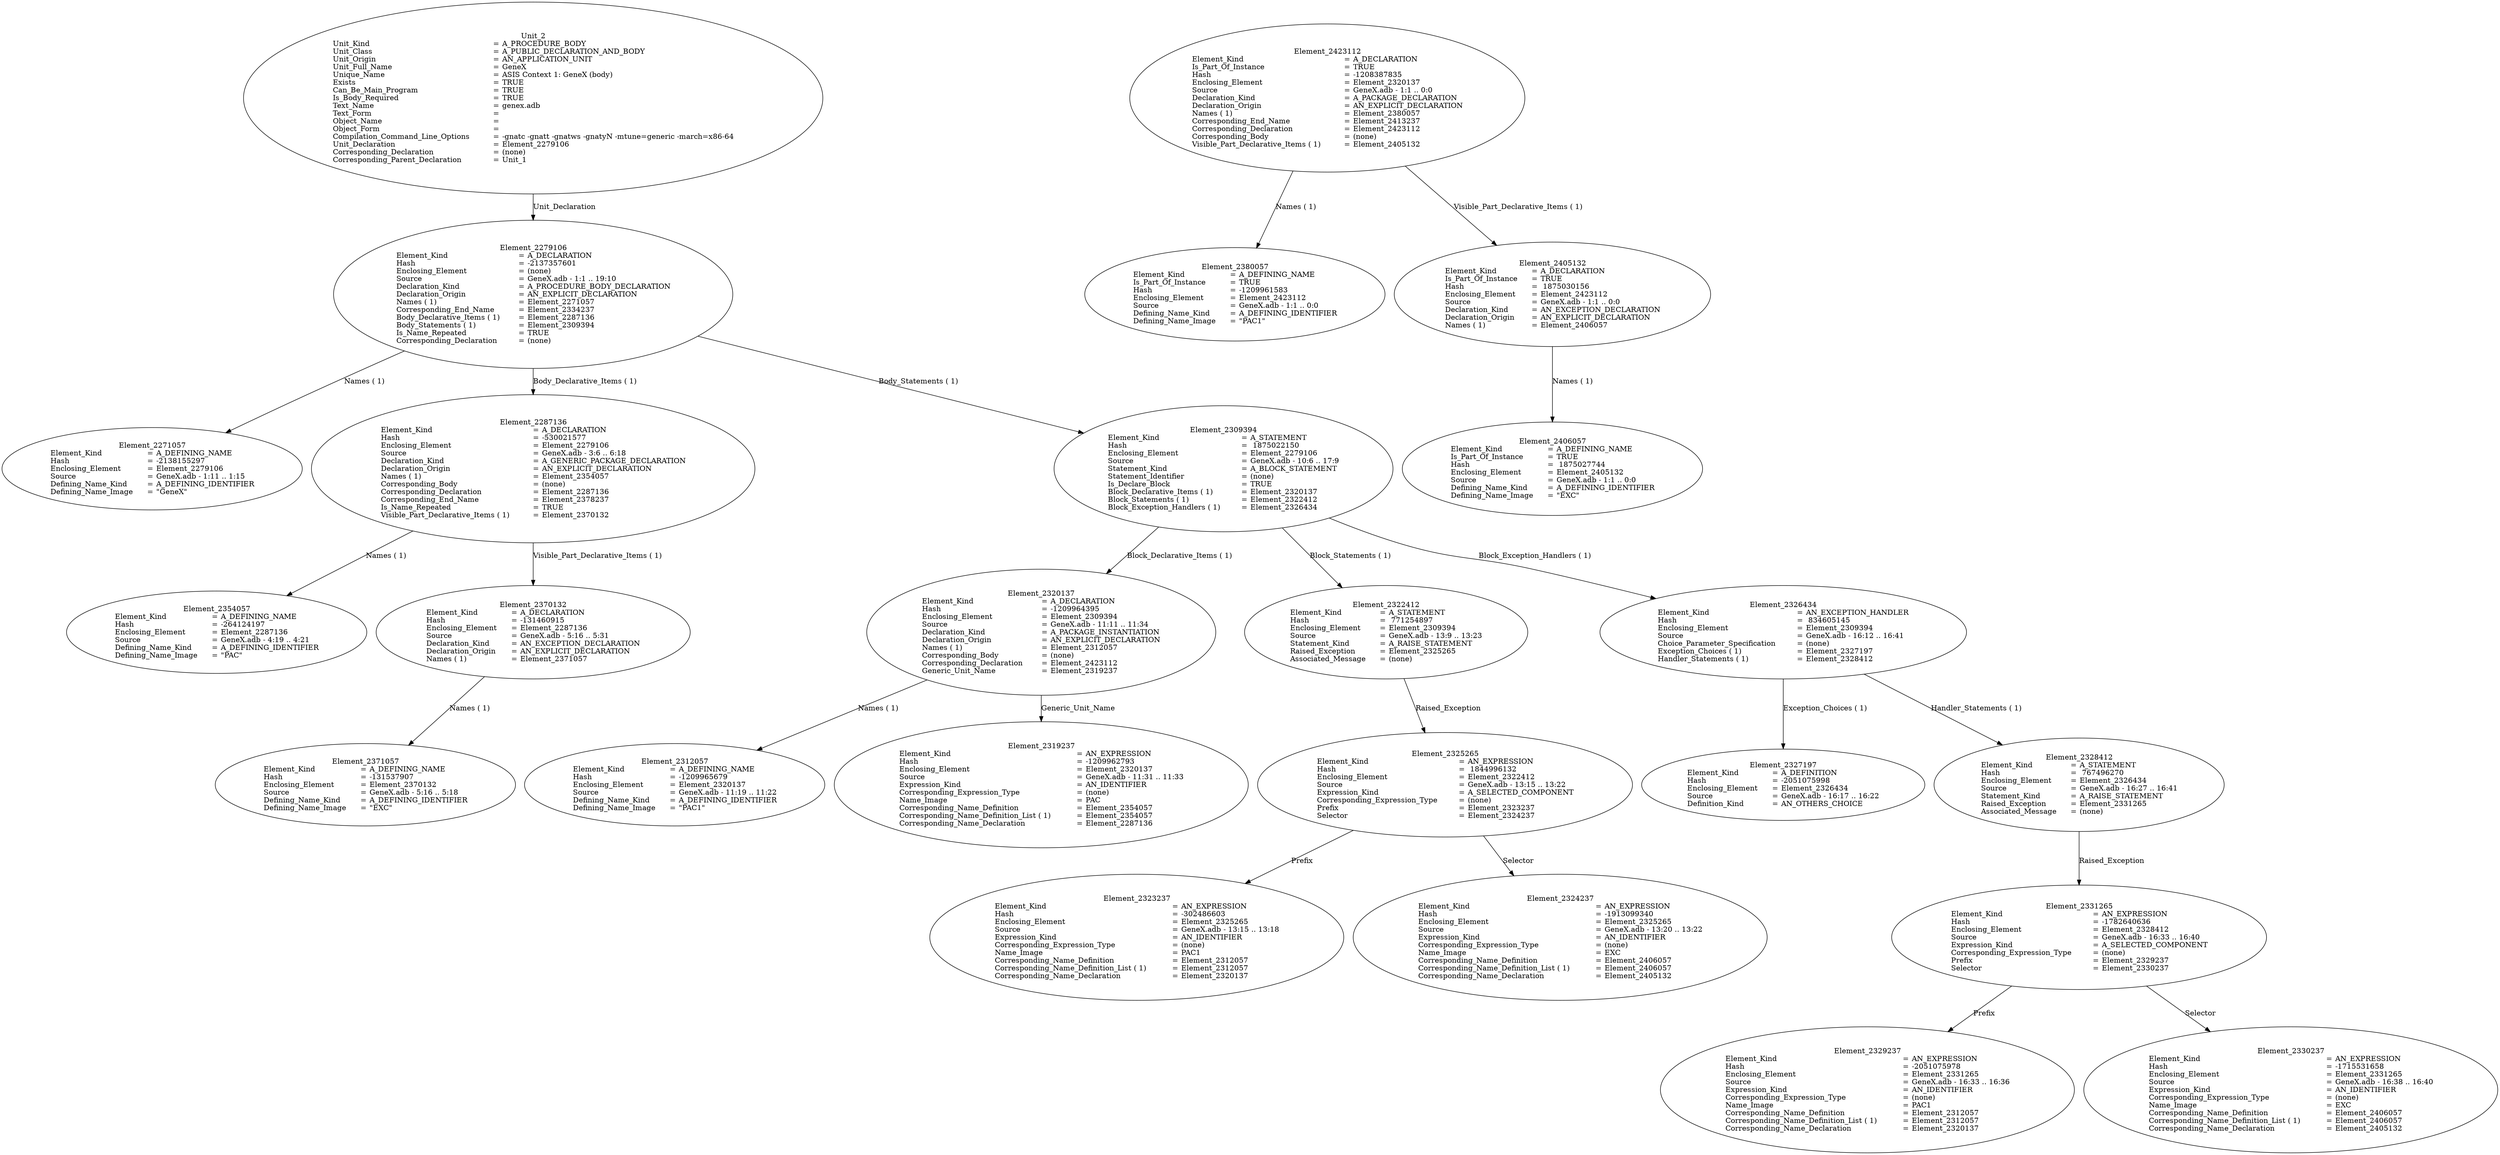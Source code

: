 digraph "genex.adt" {
  Unit_2 -> Element_2279106
      [ label=Unit_Declaration ];
  Unit_2
      [ label=<<TABLE BORDER="0" CELLBORDER="0" CELLSPACING="0" CELLPADDING="0"> 
          <TR><TD COLSPAN="3">Unit_2</TD></TR>
          <TR><TD ALIGN="LEFT">Unit_Kind   </TD><TD> = </TD><TD ALIGN="LEFT">A_PROCEDURE_BODY</TD></TR>
          <TR><TD ALIGN="LEFT">Unit_Class   </TD><TD> = </TD><TD ALIGN="LEFT">A_PUBLIC_DECLARATION_AND_BODY</TD></TR>
          <TR><TD ALIGN="LEFT">Unit_Origin   </TD><TD> = </TD><TD ALIGN="LEFT">AN_APPLICATION_UNIT</TD></TR>
          <TR><TD ALIGN="LEFT">Unit_Full_Name    </TD><TD> = </TD><TD ALIGN="LEFT">GeneX</TD></TR>
          <TR><TD ALIGN="LEFT">Unique_Name   </TD><TD> = </TD><TD ALIGN="LEFT">ASIS Context 1: GeneX (body)</TD></TR>
          <TR><TD ALIGN="LEFT">Exists  </TD><TD> = </TD><TD ALIGN="LEFT">TRUE</TD></TR>
          <TR><TD ALIGN="LEFT">Can_Be_Main_Program     </TD><TD> = </TD><TD ALIGN="LEFT">TRUE</TD></TR>
          <TR><TD ALIGN="LEFT">Is_Body_Required     </TD><TD> = </TD><TD ALIGN="LEFT">TRUE</TD></TR>
          <TR><TD ALIGN="LEFT">Text_Name   </TD><TD> = </TD><TD ALIGN="LEFT">genex.adb</TD></TR>
          <TR><TD ALIGN="LEFT">Text_Form   </TD><TD> = </TD><TD ALIGN="LEFT"></TD></TR>
          <TR><TD ALIGN="LEFT">Object_Name   </TD><TD> = </TD><TD ALIGN="LEFT"></TD></TR>
          <TR><TD ALIGN="LEFT">Object_Form   </TD><TD> = </TD><TD ALIGN="LEFT"></TD></TR>
          <TR><TD ALIGN="LEFT">Compilation_Command_Line_Options         </TD><TD> = </TD><TD ALIGN="LEFT">-gnatc -gnatt -gnatws -gnatyN -mtune=generic -march=x86-64</TD></TR>
          <TR><TD ALIGN="LEFT">Unit_Declaration     </TD><TD> = </TD><TD ALIGN="LEFT">Element_2279106</TD></TR>
          <TR><TD ALIGN="LEFT">Corresponding_Declaration       </TD><TD> = </TD><TD ALIGN="LEFT">(none)</TD></TR>
          <TR><TD ALIGN="LEFT">Corresponding_Parent_Declaration         </TD><TD> = </TD><TD ALIGN="LEFT">Unit_1</TD></TR>
          </TABLE>> ];
  Element_2279106 -> Element_2271057
      [ label="Names ( 1)" ];
  Element_2279106 -> Element_2287136
      [ label="Body_Declarative_Items ( 1)" ];
  Element_2279106 -> Element_2309394
      [ label="Body_Statements ( 1)" ];
  Element_2279106
      [ label=<<TABLE BORDER="0" CELLBORDER="0" CELLSPACING="0" CELLPADDING="0"> 
          <TR><TD COLSPAN="3">Element_2279106</TD></TR>
          <TR><TD ALIGN="LEFT">Element_Kind    </TD><TD> = </TD><TD ALIGN="LEFT">A_DECLARATION</TD></TR>
          <TR><TD ALIGN="LEFT">Hash  </TD><TD> = </TD><TD ALIGN="LEFT">-2137357601</TD></TR>
          <TR><TD ALIGN="LEFT">Enclosing_Element     </TD><TD> = </TD><TD ALIGN="LEFT">(none)</TD></TR>
          <TR><TD ALIGN="LEFT">Source  </TD><TD> = </TD><TD ALIGN="LEFT">GeneX.adb - 1:1 .. 19:10</TD></TR>
          <TR><TD ALIGN="LEFT">Declaration_Kind     </TD><TD> = </TD><TD ALIGN="LEFT">A_PROCEDURE_BODY_DECLARATION</TD></TR>
          <TR><TD ALIGN="LEFT">Declaration_Origin     </TD><TD> = </TD><TD ALIGN="LEFT">AN_EXPLICIT_DECLARATION</TD></TR>
          <TR><TD ALIGN="LEFT">Names ( 1)   </TD><TD> = </TD><TD ALIGN="LEFT">Element_2271057</TD></TR>
          <TR><TD ALIGN="LEFT">Corresponding_End_Name      </TD><TD> = </TD><TD ALIGN="LEFT">Element_2334237</TD></TR>
          <TR><TD ALIGN="LEFT">Body_Declarative_Items ( 1)       </TD><TD> = </TD><TD ALIGN="LEFT">Element_2287136</TD></TR>
          <TR><TD ALIGN="LEFT">Body_Statements ( 1)      </TD><TD> = </TD><TD ALIGN="LEFT">Element_2309394</TD></TR>
          <TR><TD ALIGN="LEFT">Is_Name_Repeated     </TD><TD> = </TD><TD ALIGN="LEFT">TRUE</TD></TR>
          <TR><TD ALIGN="LEFT">Corresponding_Declaration       </TD><TD> = </TD><TD ALIGN="LEFT">(none)</TD></TR>
          </TABLE>> ];
  Element_2271057
      [ label=<<TABLE BORDER="0" CELLBORDER="0" CELLSPACING="0" CELLPADDING="0"> 
          <TR><TD COLSPAN="3">Element_2271057</TD></TR>
          <TR><TD ALIGN="LEFT">Element_Kind    </TD><TD> = </TD><TD ALIGN="LEFT">A_DEFINING_NAME</TD></TR>
          <TR><TD ALIGN="LEFT">Hash  </TD><TD> = </TD><TD ALIGN="LEFT">-2138155297</TD></TR>
          <TR><TD ALIGN="LEFT">Enclosing_Element     </TD><TD> = </TD><TD ALIGN="LEFT">Element_2279106</TD></TR>
          <TR><TD ALIGN="LEFT">Source  </TD><TD> = </TD><TD ALIGN="LEFT">GeneX.adb - 1:11 .. 1:15</TD></TR>
          <TR><TD ALIGN="LEFT">Defining_Name_Kind     </TD><TD> = </TD><TD ALIGN="LEFT">A_DEFINING_IDENTIFIER</TD></TR>
          <TR><TD ALIGN="LEFT">Defining_Name_Image     </TD><TD> = </TD><TD ALIGN="LEFT">"GeneX"</TD></TR>
          </TABLE>> ];
  Element_2287136 -> Element_2354057
      [ label="Names ( 1)" ];
  Element_2287136 -> Element_2370132
      [ label="Visible_Part_Declarative_Items ( 1)" ];
  Element_2287136
      [ label=<<TABLE BORDER="0" CELLBORDER="0" CELLSPACING="0" CELLPADDING="0"> 
          <TR><TD COLSPAN="3">Element_2287136</TD></TR>
          <TR><TD ALIGN="LEFT">Element_Kind    </TD><TD> = </TD><TD ALIGN="LEFT">A_DECLARATION</TD></TR>
          <TR><TD ALIGN="LEFT">Hash  </TD><TD> = </TD><TD ALIGN="LEFT">-530021577</TD></TR>
          <TR><TD ALIGN="LEFT">Enclosing_Element     </TD><TD> = </TD><TD ALIGN="LEFT">Element_2279106</TD></TR>
          <TR><TD ALIGN="LEFT">Source  </TD><TD> = </TD><TD ALIGN="LEFT">GeneX.adb - 3:6 .. 6:18</TD></TR>
          <TR><TD ALIGN="LEFT">Declaration_Kind     </TD><TD> = </TD><TD ALIGN="LEFT">A_GENERIC_PACKAGE_DECLARATION</TD></TR>
          <TR><TD ALIGN="LEFT">Declaration_Origin     </TD><TD> = </TD><TD ALIGN="LEFT">AN_EXPLICIT_DECLARATION</TD></TR>
          <TR><TD ALIGN="LEFT">Names ( 1)   </TD><TD> = </TD><TD ALIGN="LEFT">Element_2354057</TD></TR>
          <TR><TD ALIGN="LEFT">Corresponding_Body     </TD><TD> = </TD><TD ALIGN="LEFT">(none)</TD></TR>
          <TR><TD ALIGN="LEFT">Corresponding_Declaration       </TD><TD> = </TD><TD ALIGN="LEFT">Element_2287136</TD></TR>
          <TR><TD ALIGN="LEFT">Corresponding_End_Name      </TD><TD> = </TD><TD ALIGN="LEFT">Element_2378237</TD></TR>
          <TR><TD ALIGN="LEFT">Is_Name_Repeated     </TD><TD> = </TD><TD ALIGN="LEFT">TRUE</TD></TR>
          <TR><TD ALIGN="LEFT">Visible_Part_Declarative_Items ( 1)         </TD><TD> = </TD><TD ALIGN="LEFT">Element_2370132</TD></TR>
          </TABLE>> ];
  Element_2354057
      [ label=<<TABLE BORDER="0" CELLBORDER="0" CELLSPACING="0" CELLPADDING="0"> 
          <TR><TD COLSPAN="3">Element_2354057</TD></TR>
          <TR><TD ALIGN="LEFT">Element_Kind    </TD><TD> = </TD><TD ALIGN="LEFT">A_DEFINING_NAME</TD></TR>
          <TR><TD ALIGN="LEFT">Hash  </TD><TD> = </TD><TD ALIGN="LEFT">-264124197</TD></TR>
          <TR><TD ALIGN="LEFT">Enclosing_Element     </TD><TD> = </TD><TD ALIGN="LEFT">Element_2287136</TD></TR>
          <TR><TD ALIGN="LEFT">Source  </TD><TD> = </TD><TD ALIGN="LEFT">GeneX.adb - 4:19 .. 4:21</TD></TR>
          <TR><TD ALIGN="LEFT">Defining_Name_Kind     </TD><TD> = </TD><TD ALIGN="LEFT">A_DEFINING_IDENTIFIER</TD></TR>
          <TR><TD ALIGN="LEFT">Defining_Name_Image     </TD><TD> = </TD><TD ALIGN="LEFT">"PAC"</TD></TR>
          </TABLE>> ];
  Element_2370132 -> Element_2371057
      [ label="Names ( 1)" ];
  Element_2370132
      [ label=<<TABLE BORDER="0" CELLBORDER="0" CELLSPACING="0" CELLPADDING="0"> 
          <TR><TD COLSPAN="3">Element_2370132</TD></TR>
          <TR><TD ALIGN="LEFT">Element_Kind    </TD><TD> = </TD><TD ALIGN="LEFT">A_DECLARATION</TD></TR>
          <TR><TD ALIGN="LEFT">Hash  </TD><TD> = </TD><TD ALIGN="LEFT">-131460915</TD></TR>
          <TR><TD ALIGN="LEFT">Enclosing_Element     </TD><TD> = </TD><TD ALIGN="LEFT">Element_2287136</TD></TR>
          <TR><TD ALIGN="LEFT">Source  </TD><TD> = </TD><TD ALIGN="LEFT">GeneX.adb - 5:16 .. 5:31</TD></TR>
          <TR><TD ALIGN="LEFT">Declaration_Kind     </TD><TD> = </TD><TD ALIGN="LEFT">AN_EXCEPTION_DECLARATION</TD></TR>
          <TR><TD ALIGN="LEFT">Declaration_Origin     </TD><TD> = </TD><TD ALIGN="LEFT">AN_EXPLICIT_DECLARATION</TD></TR>
          <TR><TD ALIGN="LEFT">Names ( 1)   </TD><TD> = </TD><TD ALIGN="LEFT">Element_2371057</TD></TR>
          </TABLE>> ];
  Element_2371057
      [ label=<<TABLE BORDER="0" CELLBORDER="0" CELLSPACING="0" CELLPADDING="0"> 
          <TR><TD COLSPAN="3">Element_2371057</TD></TR>
          <TR><TD ALIGN="LEFT">Element_Kind    </TD><TD> = </TD><TD ALIGN="LEFT">A_DEFINING_NAME</TD></TR>
          <TR><TD ALIGN="LEFT">Hash  </TD><TD> = </TD><TD ALIGN="LEFT">-131537907</TD></TR>
          <TR><TD ALIGN="LEFT">Enclosing_Element     </TD><TD> = </TD><TD ALIGN="LEFT">Element_2370132</TD></TR>
          <TR><TD ALIGN="LEFT">Source  </TD><TD> = </TD><TD ALIGN="LEFT">GeneX.adb - 5:16 .. 5:18</TD></TR>
          <TR><TD ALIGN="LEFT">Defining_Name_Kind     </TD><TD> = </TD><TD ALIGN="LEFT">A_DEFINING_IDENTIFIER</TD></TR>
          <TR><TD ALIGN="LEFT">Defining_Name_Image     </TD><TD> = </TD><TD ALIGN="LEFT">"EXC"</TD></TR>
          </TABLE>> ];
  Element_2309394 -> Element_2320137
      [ label="Block_Declarative_Items ( 1)" ];
  Element_2309394 -> Element_2322412
      [ label="Block_Statements ( 1)" ];
  Element_2309394 -> Element_2326434
      [ label="Block_Exception_Handlers ( 1)" ];
  Element_2309394
      [ label=<<TABLE BORDER="0" CELLBORDER="0" CELLSPACING="0" CELLPADDING="0"> 
          <TR><TD COLSPAN="3">Element_2309394</TD></TR>
          <TR><TD ALIGN="LEFT">Element_Kind    </TD><TD> = </TD><TD ALIGN="LEFT">A_STATEMENT</TD></TR>
          <TR><TD ALIGN="LEFT">Hash  </TD><TD> = </TD><TD ALIGN="LEFT"> 1875022150</TD></TR>
          <TR><TD ALIGN="LEFT">Enclosing_Element     </TD><TD> = </TD><TD ALIGN="LEFT">Element_2279106</TD></TR>
          <TR><TD ALIGN="LEFT">Source  </TD><TD> = </TD><TD ALIGN="LEFT">GeneX.adb - 10:6 .. 17:9</TD></TR>
          <TR><TD ALIGN="LEFT">Statement_Kind    </TD><TD> = </TD><TD ALIGN="LEFT">A_BLOCK_STATEMENT</TD></TR>
          <TR><TD ALIGN="LEFT">Statement_Identifier      </TD><TD> = </TD><TD ALIGN="LEFT">(none)</TD></TR>
          <TR><TD ALIGN="LEFT">Is_Declare_Block     </TD><TD> = </TD><TD ALIGN="LEFT">TRUE</TD></TR>
          <TR><TD ALIGN="LEFT">Block_Declarative_Items ( 1)        </TD><TD> = </TD><TD ALIGN="LEFT">Element_2320137</TD></TR>
          <TR><TD ALIGN="LEFT">Block_Statements ( 1)      </TD><TD> = </TD><TD ALIGN="LEFT">Element_2322412</TD></TR>
          <TR><TD ALIGN="LEFT">Block_Exception_Handlers ( 1)        </TD><TD> = </TD><TD ALIGN="LEFT">Element_2326434</TD></TR>
          </TABLE>> ];
  Element_2320137 -> Element_2312057
      [ label="Names ( 1)" ];
  Element_2423112 -> Element_2380057
      [ label="Names ( 1)" ];
  Element_2423112 -> Element_2405132
      [ label="Visible_Part_Declarative_Items ( 1)" ];
  Element_2423112
      [ label=<<TABLE BORDER="0" CELLBORDER="0" CELLSPACING="0" CELLPADDING="0"> 
          <TR><TD COLSPAN="3">Element_2423112</TD></TR>
          <TR><TD ALIGN="LEFT">Element_Kind    </TD><TD> = </TD><TD ALIGN="LEFT">A_DECLARATION</TD></TR>
          <TR><TD ALIGN="LEFT">Is_Part_Of_Instance     </TD><TD> = </TD><TD ALIGN="LEFT">TRUE</TD></TR>
          <TR><TD ALIGN="LEFT">Hash  </TD><TD> = </TD><TD ALIGN="LEFT">-1208387835</TD></TR>
          <TR><TD ALIGN="LEFT">Enclosing_Element     </TD><TD> = </TD><TD ALIGN="LEFT">Element_2320137</TD></TR>
          <TR><TD ALIGN="LEFT">Source  </TD><TD> = </TD><TD ALIGN="LEFT">GeneX.adb - 1:1 .. 0:0</TD></TR>
          <TR><TD ALIGN="LEFT">Declaration_Kind     </TD><TD> = </TD><TD ALIGN="LEFT">A_PACKAGE_DECLARATION</TD></TR>
          <TR><TD ALIGN="LEFT">Declaration_Origin     </TD><TD> = </TD><TD ALIGN="LEFT">AN_EXPLICIT_DECLARATION</TD></TR>
          <TR><TD ALIGN="LEFT">Names ( 1)   </TD><TD> = </TD><TD ALIGN="LEFT">Element_2380057</TD></TR>
          <TR><TD ALIGN="LEFT">Corresponding_End_Name      </TD><TD> = </TD><TD ALIGN="LEFT">Element_2413237</TD></TR>
          <TR><TD ALIGN="LEFT">Corresponding_Declaration       </TD><TD> = </TD><TD ALIGN="LEFT">Element_2423112</TD></TR>
          <TR><TD ALIGN="LEFT">Corresponding_Body     </TD><TD> = </TD><TD ALIGN="LEFT">(none)</TD></TR>
          <TR><TD ALIGN="LEFT">Visible_Part_Declarative_Items ( 1)         </TD><TD> = </TD><TD ALIGN="LEFT">Element_2405132</TD></TR>
          </TABLE>> ];
  Element_2380057
      [ label=<<TABLE BORDER="0" CELLBORDER="0" CELLSPACING="0" CELLPADDING="0"> 
          <TR><TD COLSPAN="3">Element_2380057</TD></TR>
          <TR><TD ALIGN="LEFT">Element_Kind    </TD><TD> = </TD><TD ALIGN="LEFT">A_DEFINING_NAME</TD></TR>
          <TR><TD ALIGN="LEFT">Is_Part_Of_Instance     </TD><TD> = </TD><TD ALIGN="LEFT">TRUE</TD></TR>
          <TR><TD ALIGN="LEFT">Hash  </TD><TD> = </TD><TD ALIGN="LEFT">-1209961583</TD></TR>
          <TR><TD ALIGN="LEFT">Enclosing_Element     </TD><TD> = </TD><TD ALIGN="LEFT">Element_2423112</TD></TR>
          <TR><TD ALIGN="LEFT">Source  </TD><TD> = </TD><TD ALIGN="LEFT">GeneX.adb - 1:1 .. 0:0</TD></TR>
          <TR><TD ALIGN="LEFT">Defining_Name_Kind     </TD><TD> = </TD><TD ALIGN="LEFT">A_DEFINING_IDENTIFIER</TD></TR>
          <TR><TD ALIGN="LEFT">Defining_Name_Image     </TD><TD> = </TD><TD ALIGN="LEFT">"PAC1"</TD></TR>
          </TABLE>> ];
  Element_2405132 -> Element_2406057
      [ label="Names ( 1)" ];
  Element_2405132
      [ label=<<TABLE BORDER="0" CELLBORDER="0" CELLSPACING="0" CELLPADDING="0"> 
          <TR><TD COLSPAN="3">Element_2405132</TD></TR>
          <TR><TD ALIGN="LEFT">Element_Kind    </TD><TD> = </TD><TD ALIGN="LEFT">A_DECLARATION</TD></TR>
          <TR><TD ALIGN="LEFT">Is_Part_Of_Instance     </TD><TD> = </TD><TD ALIGN="LEFT">TRUE</TD></TR>
          <TR><TD ALIGN="LEFT">Hash  </TD><TD> = </TD><TD ALIGN="LEFT"> 1875030156</TD></TR>
          <TR><TD ALIGN="LEFT">Enclosing_Element     </TD><TD> = </TD><TD ALIGN="LEFT">Element_2423112</TD></TR>
          <TR><TD ALIGN="LEFT">Source  </TD><TD> = </TD><TD ALIGN="LEFT">GeneX.adb - 1:1 .. 0:0</TD></TR>
          <TR><TD ALIGN="LEFT">Declaration_Kind     </TD><TD> = </TD><TD ALIGN="LEFT">AN_EXCEPTION_DECLARATION</TD></TR>
          <TR><TD ALIGN="LEFT">Declaration_Origin     </TD><TD> = </TD><TD ALIGN="LEFT">AN_EXPLICIT_DECLARATION</TD></TR>
          <TR><TD ALIGN="LEFT">Names ( 1)   </TD><TD> = </TD><TD ALIGN="LEFT">Element_2406057</TD></TR>
          </TABLE>> ];
  Element_2406057
      [ label=<<TABLE BORDER="0" CELLBORDER="0" CELLSPACING="0" CELLPADDING="0"> 
          <TR><TD COLSPAN="3">Element_2406057</TD></TR>
          <TR><TD ALIGN="LEFT">Element_Kind    </TD><TD> = </TD><TD ALIGN="LEFT">A_DEFINING_NAME</TD></TR>
          <TR><TD ALIGN="LEFT">Is_Part_Of_Instance     </TD><TD> = </TD><TD ALIGN="LEFT">TRUE</TD></TR>
          <TR><TD ALIGN="LEFT">Hash  </TD><TD> = </TD><TD ALIGN="LEFT"> 1875027744</TD></TR>
          <TR><TD ALIGN="LEFT">Enclosing_Element     </TD><TD> = </TD><TD ALIGN="LEFT">Element_2405132</TD></TR>
          <TR><TD ALIGN="LEFT">Source  </TD><TD> = </TD><TD ALIGN="LEFT">GeneX.adb - 1:1 .. 0:0</TD></TR>
          <TR><TD ALIGN="LEFT">Defining_Name_Kind     </TD><TD> = </TD><TD ALIGN="LEFT">A_DEFINING_IDENTIFIER</TD></TR>
          <TR><TD ALIGN="LEFT">Defining_Name_Image     </TD><TD> = </TD><TD ALIGN="LEFT">"EXC"</TD></TR>
          </TABLE>> ];
  Element_2320137 -> Element_2319237
      [ label=Generic_Unit_Name ];
  Element_2320137
      [ label=<<TABLE BORDER="0" CELLBORDER="0" CELLSPACING="0" CELLPADDING="0"> 
          <TR><TD COLSPAN="3">Element_2320137</TD></TR>
          <TR><TD ALIGN="LEFT">Element_Kind    </TD><TD> = </TD><TD ALIGN="LEFT">A_DECLARATION</TD></TR>
          <TR><TD ALIGN="LEFT">Hash  </TD><TD> = </TD><TD ALIGN="LEFT">-1209964395</TD></TR>
          <TR><TD ALIGN="LEFT">Enclosing_Element     </TD><TD> = </TD><TD ALIGN="LEFT">Element_2309394</TD></TR>
          <TR><TD ALIGN="LEFT">Source  </TD><TD> = </TD><TD ALIGN="LEFT">GeneX.adb - 11:11 .. 11:34</TD></TR>
          <TR><TD ALIGN="LEFT">Declaration_Kind     </TD><TD> = </TD><TD ALIGN="LEFT">A_PACKAGE_INSTANTIATION</TD></TR>
          <TR><TD ALIGN="LEFT">Declaration_Origin     </TD><TD> = </TD><TD ALIGN="LEFT">AN_EXPLICIT_DECLARATION</TD></TR>
          <TR><TD ALIGN="LEFT">Names ( 1)   </TD><TD> = </TD><TD ALIGN="LEFT">Element_2312057</TD></TR>
          <TR><TD ALIGN="LEFT">Corresponding_Body     </TD><TD> = </TD><TD ALIGN="LEFT">(none)</TD></TR>
          <TR><TD ALIGN="LEFT">Corresponding_Declaration       </TD><TD> = </TD><TD ALIGN="LEFT">Element_2423112</TD></TR>
          <TR><TD ALIGN="LEFT">Generic_Unit_Name     </TD><TD> = </TD><TD ALIGN="LEFT">Element_2319237</TD></TR>
          </TABLE>> ];
  Element_2312057
      [ label=<<TABLE BORDER="0" CELLBORDER="0" CELLSPACING="0" CELLPADDING="0"> 
          <TR><TD COLSPAN="3">Element_2312057</TD></TR>
          <TR><TD ALIGN="LEFT">Element_Kind    </TD><TD> = </TD><TD ALIGN="LEFT">A_DEFINING_NAME</TD></TR>
          <TR><TD ALIGN="LEFT">Hash  </TD><TD> = </TD><TD ALIGN="LEFT">-1209965679</TD></TR>
          <TR><TD ALIGN="LEFT">Enclosing_Element     </TD><TD> = </TD><TD ALIGN="LEFT">Element_2320137</TD></TR>
          <TR><TD ALIGN="LEFT">Source  </TD><TD> = </TD><TD ALIGN="LEFT">GeneX.adb - 11:19 .. 11:22</TD></TR>
          <TR><TD ALIGN="LEFT">Defining_Name_Kind     </TD><TD> = </TD><TD ALIGN="LEFT">A_DEFINING_IDENTIFIER</TD></TR>
          <TR><TD ALIGN="LEFT">Defining_Name_Image     </TD><TD> = </TD><TD ALIGN="LEFT">"PAC1"</TD></TR>
          </TABLE>> ];
  Element_2319237
      [ label=<<TABLE BORDER="0" CELLBORDER="0" CELLSPACING="0" CELLPADDING="0"> 
          <TR><TD COLSPAN="3">Element_2319237</TD></TR>
          <TR><TD ALIGN="LEFT">Element_Kind    </TD><TD> = </TD><TD ALIGN="LEFT">AN_EXPRESSION</TD></TR>
          <TR><TD ALIGN="LEFT">Hash  </TD><TD> = </TD><TD ALIGN="LEFT">-1209962793</TD></TR>
          <TR><TD ALIGN="LEFT">Enclosing_Element     </TD><TD> = </TD><TD ALIGN="LEFT">Element_2320137</TD></TR>
          <TR><TD ALIGN="LEFT">Source  </TD><TD> = </TD><TD ALIGN="LEFT">GeneX.adb - 11:31 .. 11:33</TD></TR>
          <TR><TD ALIGN="LEFT">Expression_Kind    </TD><TD> = </TD><TD ALIGN="LEFT">AN_IDENTIFIER</TD></TR>
          <TR><TD ALIGN="LEFT">Corresponding_Expression_Type        </TD><TD> = </TD><TD ALIGN="LEFT">(none)</TD></TR>
          <TR><TD ALIGN="LEFT">Name_Image   </TD><TD> = </TD><TD ALIGN="LEFT">PAC</TD></TR>
          <TR><TD ALIGN="LEFT">Corresponding_Name_Definition        </TD><TD> = </TD><TD ALIGN="LEFT">Element_2354057</TD></TR>
          <TR><TD ALIGN="LEFT">Corresponding_Name_Definition_List ( 1)          </TD><TD> = </TD><TD ALIGN="LEFT">Element_2354057</TD></TR>
          <TR><TD ALIGN="LEFT">Corresponding_Name_Declaration        </TD><TD> = </TD><TD ALIGN="LEFT">Element_2287136</TD></TR>
          </TABLE>> ];
  Element_2322412 -> Element_2325265
      [ label=Raised_Exception ];
  Element_2322412
      [ label=<<TABLE BORDER="0" CELLBORDER="0" CELLSPACING="0" CELLPADDING="0"> 
          <TR><TD COLSPAN="3">Element_2322412</TD></TR>
          <TR><TD ALIGN="LEFT">Element_Kind    </TD><TD> = </TD><TD ALIGN="LEFT">A_STATEMENT</TD></TR>
          <TR><TD ALIGN="LEFT">Hash  </TD><TD> = </TD><TD ALIGN="LEFT"> 771254897</TD></TR>
          <TR><TD ALIGN="LEFT">Enclosing_Element     </TD><TD> = </TD><TD ALIGN="LEFT">Element_2309394</TD></TR>
          <TR><TD ALIGN="LEFT">Source  </TD><TD> = </TD><TD ALIGN="LEFT">GeneX.adb - 13:9 .. 13:23</TD></TR>
          <TR><TD ALIGN="LEFT">Statement_Kind    </TD><TD> = </TD><TD ALIGN="LEFT">A_RAISE_STATEMENT</TD></TR>
          <TR><TD ALIGN="LEFT">Raised_Exception     </TD><TD> = </TD><TD ALIGN="LEFT">Element_2325265</TD></TR>
          <TR><TD ALIGN="LEFT">Associated_Message     </TD><TD> = </TD><TD ALIGN="LEFT">(none)</TD></TR>
          </TABLE>> ];
  Element_2325265 -> Element_2323237
      [ label=Prefix ];
  Element_2325265 -> Element_2324237
      [ label=Selector ];
  Element_2325265
      [ label=<<TABLE BORDER="0" CELLBORDER="0" CELLSPACING="0" CELLPADDING="0"> 
          <TR><TD COLSPAN="3">Element_2325265</TD></TR>
          <TR><TD ALIGN="LEFT">Element_Kind    </TD><TD> = </TD><TD ALIGN="LEFT">AN_EXPRESSION</TD></TR>
          <TR><TD ALIGN="LEFT">Hash  </TD><TD> = </TD><TD ALIGN="LEFT"> 1844996132</TD></TR>
          <TR><TD ALIGN="LEFT">Enclosing_Element     </TD><TD> = </TD><TD ALIGN="LEFT">Element_2322412</TD></TR>
          <TR><TD ALIGN="LEFT">Source  </TD><TD> = </TD><TD ALIGN="LEFT">GeneX.adb - 13:15 .. 13:22</TD></TR>
          <TR><TD ALIGN="LEFT">Expression_Kind    </TD><TD> = </TD><TD ALIGN="LEFT">A_SELECTED_COMPONENT</TD></TR>
          <TR><TD ALIGN="LEFT">Corresponding_Expression_Type        </TD><TD> = </TD><TD ALIGN="LEFT">(none)</TD></TR>
          <TR><TD ALIGN="LEFT">Prefix  </TD><TD> = </TD><TD ALIGN="LEFT">Element_2323237</TD></TR>
          <TR><TD ALIGN="LEFT">Selector   </TD><TD> = </TD><TD ALIGN="LEFT">Element_2324237</TD></TR>
          </TABLE>> ];
  Element_2323237
      [ label=<<TABLE BORDER="0" CELLBORDER="0" CELLSPACING="0" CELLPADDING="0"> 
          <TR><TD COLSPAN="3">Element_2323237</TD></TR>
          <TR><TD ALIGN="LEFT">Element_Kind    </TD><TD> = </TD><TD ALIGN="LEFT">AN_EXPRESSION</TD></TR>
          <TR><TD ALIGN="LEFT">Hash  </TD><TD> = </TD><TD ALIGN="LEFT">-302486603</TD></TR>
          <TR><TD ALIGN="LEFT">Enclosing_Element     </TD><TD> = </TD><TD ALIGN="LEFT">Element_2325265</TD></TR>
          <TR><TD ALIGN="LEFT">Source  </TD><TD> = </TD><TD ALIGN="LEFT">GeneX.adb - 13:15 .. 13:18</TD></TR>
          <TR><TD ALIGN="LEFT">Expression_Kind    </TD><TD> = </TD><TD ALIGN="LEFT">AN_IDENTIFIER</TD></TR>
          <TR><TD ALIGN="LEFT">Corresponding_Expression_Type        </TD><TD> = </TD><TD ALIGN="LEFT">(none)</TD></TR>
          <TR><TD ALIGN="LEFT">Name_Image   </TD><TD> = </TD><TD ALIGN="LEFT">PAC1</TD></TR>
          <TR><TD ALIGN="LEFT">Corresponding_Name_Definition        </TD><TD> = </TD><TD ALIGN="LEFT">Element_2312057</TD></TR>
          <TR><TD ALIGN="LEFT">Corresponding_Name_Definition_List ( 1)          </TD><TD> = </TD><TD ALIGN="LEFT">Element_2312057</TD></TR>
          <TR><TD ALIGN="LEFT">Corresponding_Name_Declaration        </TD><TD> = </TD><TD ALIGN="LEFT">Element_2320137</TD></TR>
          </TABLE>> ];
  Element_2324237
      [ label=<<TABLE BORDER="0" CELLBORDER="0" CELLSPACING="0" CELLPADDING="0"> 
          <TR><TD COLSPAN="3">Element_2324237</TD></TR>
          <TR><TD ALIGN="LEFT">Element_Kind    </TD><TD> = </TD><TD ALIGN="LEFT">AN_EXPRESSION</TD></TR>
          <TR><TD ALIGN="LEFT">Hash  </TD><TD> = </TD><TD ALIGN="LEFT">-1913099340</TD></TR>
          <TR><TD ALIGN="LEFT">Enclosing_Element     </TD><TD> = </TD><TD ALIGN="LEFT">Element_2325265</TD></TR>
          <TR><TD ALIGN="LEFT">Source  </TD><TD> = </TD><TD ALIGN="LEFT">GeneX.adb - 13:20 .. 13:22</TD></TR>
          <TR><TD ALIGN="LEFT">Expression_Kind    </TD><TD> = </TD><TD ALIGN="LEFT">AN_IDENTIFIER</TD></TR>
          <TR><TD ALIGN="LEFT">Corresponding_Expression_Type        </TD><TD> = </TD><TD ALIGN="LEFT">(none)</TD></TR>
          <TR><TD ALIGN="LEFT">Name_Image   </TD><TD> = </TD><TD ALIGN="LEFT">EXC</TD></TR>
          <TR><TD ALIGN="LEFT">Corresponding_Name_Definition        </TD><TD> = </TD><TD ALIGN="LEFT">Element_2406057</TD></TR>
          <TR><TD ALIGN="LEFT">Corresponding_Name_Definition_List ( 1)          </TD><TD> = </TD><TD ALIGN="LEFT">Element_2406057</TD></TR>
          <TR><TD ALIGN="LEFT">Corresponding_Name_Declaration        </TD><TD> = </TD><TD ALIGN="LEFT">Element_2405132</TD></TR>
          </TABLE>> ];
  Element_2326434 -> Element_2327197
      [ label="Exception_Choices ( 1)" ];
  Element_2326434 -> Element_2328412
      [ label="Handler_Statements ( 1)" ];
  Element_2326434
      [ label=<<TABLE BORDER="0" CELLBORDER="0" CELLSPACING="0" CELLPADDING="0"> 
          <TR><TD COLSPAN="3">Element_2326434</TD></TR>
          <TR><TD ALIGN="LEFT">Element_Kind    </TD><TD> = </TD><TD ALIGN="LEFT">AN_EXCEPTION_HANDLER</TD></TR>
          <TR><TD ALIGN="LEFT">Hash  </TD><TD> = </TD><TD ALIGN="LEFT"> 834605145</TD></TR>
          <TR><TD ALIGN="LEFT">Enclosing_Element     </TD><TD> = </TD><TD ALIGN="LEFT">Element_2309394</TD></TR>
          <TR><TD ALIGN="LEFT">Source  </TD><TD> = </TD><TD ALIGN="LEFT">GeneX.adb - 16:12 .. 16:41</TD></TR>
          <TR><TD ALIGN="LEFT">Choice_Parameter_Specification        </TD><TD> = </TD><TD ALIGN="LEFT">(none)</TD></TR>
          <TR><TD ALIGN="LEFT">Exception_Choices ( 1)      </TD><TD> = </TD><TD ALIGN="LEFT">Element_2327197</TD></TR>
          <TR><TD ALIGN="LEFT">Handler_Statements ( 1)      </TD><TD> = </TD><TD ALIGN="LEFT">Element_2328412</TD></TR>
          </TABLE>> ];
  Element_2327197
      [ label=<<TABLE BORDER="0" CELLBORDER="0" CELLSPACING="0" CELLPADDING="0"> 
          <TR><TD COLSPAN="3">Element_2327197</TD></TR>
          <TR><TD ALIGN="LEFT">Element_Kind    </TD><TD> = </TD><TD ALIGN="LEFT">A_DEFINITION</TD></TR>
          <TR><TD ALIGN="LEFT">Hash  </TD><TD> = </TD><TD ALIGN="LEFT">-2051075998</TD></TR>
          <TR><TD ALIGN="LEFT">Enclosing_Element     </TD><TD> = </TD><TD ALIGN="LEFT">Element_2326434</TD></TR>
          <TR><TD ALIGN="LEFT">Source  </TD><TD> = </TD><TD ALIGN="LEFT">GeneX.adb - 16:17 .. 16:22</TD></TR>
          <TR><TD ALIGN="LEFT">Definition_Kind    </TD><TD> = </TD><TD ALIGN="LEFT">AN_OTHERS_CHOICE</TD></TR>
          </TABLE>> ];
  Element_2328412 -> Element_2331265
      [ label=Raised_Exception ];
  Element_2328412
      [ label=<<TABLE BORDER="0" CELLBORDER="0" CELLSPACING="0" CELLPADDING="0"> 
          <TR><TD COLSPAN="3">Element_2328412</TD></TR>
          <TR><TD ALIGN="LEFT">Element_Kind    </TD><TD> = </TD><TD ALIGN="LEFT">A_STATEMENT</TD></TR>
          <TR><TD ALIGN="LEFT">Hash  </TD><TD> = </TD><TD ALIGN="LEFT"> 767496270</TD></TR>
          <TR><TD ALIGN="LEFT">Enclosing_Element     </TD><TD> = </TD><TD ALIGN="LEFT">Element_2326434</TD></TR>
          <TR><TD ALIGN="LEFT">Source  </TD><TD> = </TD><TD ALIGN="LEFT">GeneX.adb - 16:27 .. 16:41</TD></TR>
          <TR><TD ALIGN="LEFT">Statement_Kind    </TD><TD> = </TD><TD ALIGN="LEFT">A_RAISE_STATEMENT</TD></TR>
          <TR><TD ALIGN="LEFT">Raised_Exception     </TD><TD> = </TD><TD ALIGN="LEFT">Element_2331265</TD></TR>
          <TR><TD ALIGN="LEFT">Associated_Message     </TD><TD> = </TD><TD ALIGN="LEFT">(none)</TD></TR>
          </TABLE>> ];
  Element_2331265 -> Element_2329237
      [ label=Prefix ];
  Element_2331265 -> Element_2330237
      [ label=Selector ];
  Element_2331265
      [ label=<<TABLE BORDER="0" CELLBORDER="0" CELLSPACING="0" CELLPADDING="0"> 
          <TR><TD COLSPAN="3">Element_2331265</TD></TR>
          <TR><TD ALIGN="LEFT">Element_Kind    </TD><TD> = </TD><TD ALIGN="LEFT">AN_EXPRESSION</TD></TR>
          <TR><TD ALIGN="LEFT">Hash  </TD><TD> = </TD><TD ALIGN="LEFT">-1782640636</TD></TR>
          <TR><TD ALIGN="LEFT">Enclosing_Element     </TD><TD> = </TD><TD ALIGN="LEFT">Element_2328412</TD></TR>
          <TR><TD ALIGN="LEFT">Source  </TD><TD> = </TD><TD ALIGN="LEFT">GeneX.adb - 16:33 .. 16:40</TD></TR>
          <TR><TD ALIGN="LEFT">Expression_Kind    </TD><TD> = </TD><TD ALIGN="LEFT">A_SELECTED_COMPONENT</TD></TR>
          <TR><TD ALIGN="LEFT">Corresponding_Expression_Type        </TD><TD> = </TD><TD ALIGN="LEFT">(none)</TD></TR>
          <TR><TD ALIGN="LEFT">Prefix  </TD><TD> = </TD><TD ALIGN="LEFT">Element_2329237</TD></TR>
          <TR><TD ALIGN="LEFT">Selector   </TD><TD> = </TD><TD ALIGN="LEFT">Element_2330237</TD></TR>
          </TABLE>> ];
  Element_2329237
      [ label=<<TABLE BORDER="0" CELLBORDER="0" CELLSPACING="0" CELLPADDING="0"> 
          <TR><TD COLSPAN="3">Element_2329237</TD></TR>
          <TR><TD ALIGN="LEFT">Element_Kind    </TD><TD> = </TD><TD ALIGN="LEFT">AN_EXPRESSION</TD></TR>
          <TR><TD ALIGN="LEFT">Hash  </TD><TD> = </TD><TD ALIGN="LEFT">-2051075978</TD></TR>
          <TR><TD ALIGN="LEFT">Enclosing_Element     </TD><TD> = </TD><TD ALIGN="LEFT">Element_2331265</TD></TR>
          <TR><TD ALIGN="LEFT">Source  </TD><TD> = </TD><TD ALIGN="LEFT">GeneX.adb - 16:33 .. 16:36</TD></TR>
          <TR><TD ALIGN="LEFT">Expression_Kind    </TD><TD> = </TD><TD ALIGN="LEFT">AN_IDENTIFIER</TD></TR>
          <TR><TD ALIGN="LEFT">Corresponding_Expression_Type        </TD><TD> = </TD><TD ALIGN="LEFT">(none)</TD></TR>
          <TR><TD ALIGN="LEFT">Name_Image   </TD><TD> = </TD><TD ALIGN="LEFT">PAC1</TD></TR>
          <TR><TD ALIGN="LEFT">Corresponding_Name_Definition        </TD><TD> = </TD><TD ALIGN="LEFT">Element_2312057</TD></TR>
          <TR><TD ALIGN="LEFT">Corresponding_Name_Definition_List ( 1)          </TD><TD> = </TD><TD ALIGN="LEFT">Element_2312057</TD></TR>
          <TR><TD ALIGN="LEFT">Corresponding_Name_Declaration        </TD><TD> = </TD><TD ALIGN="LEFT">Element_2320137</TD></TR>
          </TABLE>> ];
  Element_2330237
      [ label=<<TABLE BORDER="0" CELLBORDER="0" CELLSPACING="0" CELLPADDING="0"> 
          <TR><TD COLSPAN="3">Element_2330237</TD></TR>
          <TR><TD ALIGN="LEFT">Element_Kind    </TD><TD> = </TD><TD ALIGN="LEFT">AN_EXPRESSION</TD></TR>
          <TR><TD ALIGN="LEFT">Hash  </TD><TD> = </TD><TD ALIGN="LEFT">-1715531658</TD></TR>
          <TR><TD ALIGN="LEFT">Enclosing_Element     </TD><TD> = </TD><TD ALIGN="LEFT">Element_2331265</TD></TR>
          <TR><TD ALIGN="LEFT">Source  </TD><TD> = </TD><TD ALIGN="LEFT">GeneX.adb - 16:38 .. 16:40</TD></TR>
          <TR><TD ALIGN="LEFT">Expression_Kind    </TD><TD> = </TD><TD ALIGN="LEFT">AN_IDENTIFIER</TD></TR>
          <TR><TD ALIGN="LEFT">Corresponding_Expression_Type        </TD><TD> = </TD><TD ALIGN="LEFT">(none)</TD></TR>
          <TR><TD ALIGN="LEFT">Name_Image   </TD><TD> = </TD><TD ALIGN="LEFT">EXC</TD></TR>
          <TR><TD ALIGN="LEFT">Corresponding_Name_Definition        </TD><TD> = </TD><TD ALIGN="LEFT">Element_2406057</TD></TR>
          <TR><TD ALIGN="LEFT">Corresponding_Name_Definition_List ( 1)          </TD><TD> = </TD><TD ALIGN="LEFT">Element_2406057</TD></TR>
          <TR><TD ALIGN="LEFT">Corresponding_Name_Declaration        </TD><TD> = </TD><TD ALIGN="LEFT">Element_2405132</TD></TR>
          </TABLE>> ]
}
